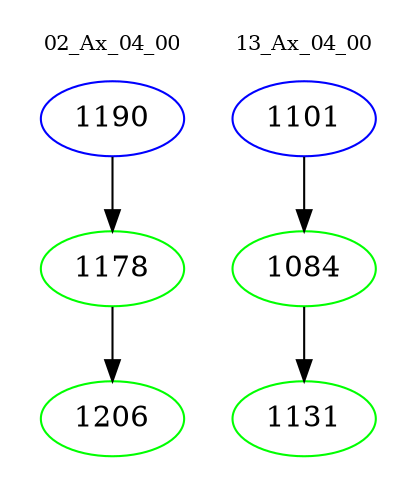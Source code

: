 digraph{
subgraph cluster_0 {
color = white
label = "02_Ax_04_00";
fontsize=10;
T0_1190 [label="1190", color="blue"]
T0_1190 -> T0_1178 [color="black"]
T0_1178 [label="1178", color="green"]
T0_1178 -> T0_1206 [color="black"]
T0_1206 [label="1206", color="green"]
}
subgraph cluster_1 {
color = white
label = "13_Ax_04_00";
fontsize=10;
T1_1101 [label="1101", color="blue"]
T1_1101 -> T1_1084 [color="black"]
T1_1084 [label="1084", color="green"]
T1_1084 -> T1_1131 [color="black"]
T1_1131 [label="1131", color="green"]
}
}
